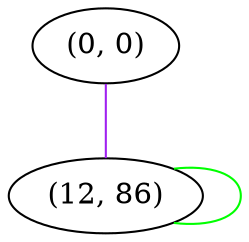 graph "" {
"(0, 0)";
"(12, 86)";
"(0, 0)" -- "(12, 86)"  [color=purple, key=0, weight=4];
"(12, 86)" -- "(12, 86)"  [color=green, key=0, weight=2];
}
